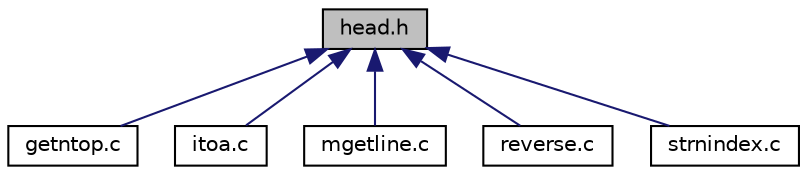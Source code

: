 digraph "head.h"
{
 // LATEX_PDF_SIZE
  edge [fontname="Helvetica",fontsize="10",labelfontname="Helvetica",labelfontsize="10"];
  node [fontname="Helvetica",fontsize="10",shape=record];
  Node1 [label="head.h",height=0.2,width=0.4,color="black", fillcolor="grey75", style="filled", fontcolor="black",tooltip=" "];
  Node1 -> Node2 [dir="back",color="midnightblue",fontsize="10",style="solid",fontname="Helvetica"];
  Node2 [label="getntop.c",height=0.2,width=0.4,color="black", fillcolor="white", style="filled",URL="$getntop_8c.html",tooltip=" "];
  Node1 -> Node3 [dir="back",color="midnightblue",fontsize="10",style="solid",fontname="Helvetica"];
  Node3 [label="itoa.c",height=0.2,width=0.4,color="black", fillcolor="white", style="filled",URL="$itoa_8c.html",tooltip=" "];
  Node1 -> Node4 [dir="back",color="midnightblue",fontsize="10",style="solid",fontname="Helvetica"];
  Node4 [label="mgetline.c",height=0.2,width=0.4,color="black", fillcolor="white", style="filled",URL="$mgetline_8c.html",tooltip=" "];
  Node1 -> Node5 [dir="back",color="midnightblue",fontsize="10",style="solid",fontname="Helvetica"];
  Node5 [label="reverse.c",height=0.2,width=0.4,color="black", fillcolor="white", style="filled",URL="$reverse_8c.html",tooltip=" "];
  Node1 -> Node6 [dir="back",color="midnightblue",fontsize="10",style="solid",fontname="Helvetica"];
  Node6 [label="strnindex.c",height=0.2,width=0.4,color="black", fillcolor="white", style="filled",URL="$strnindex_8c.html",tooltip=" "];
}
